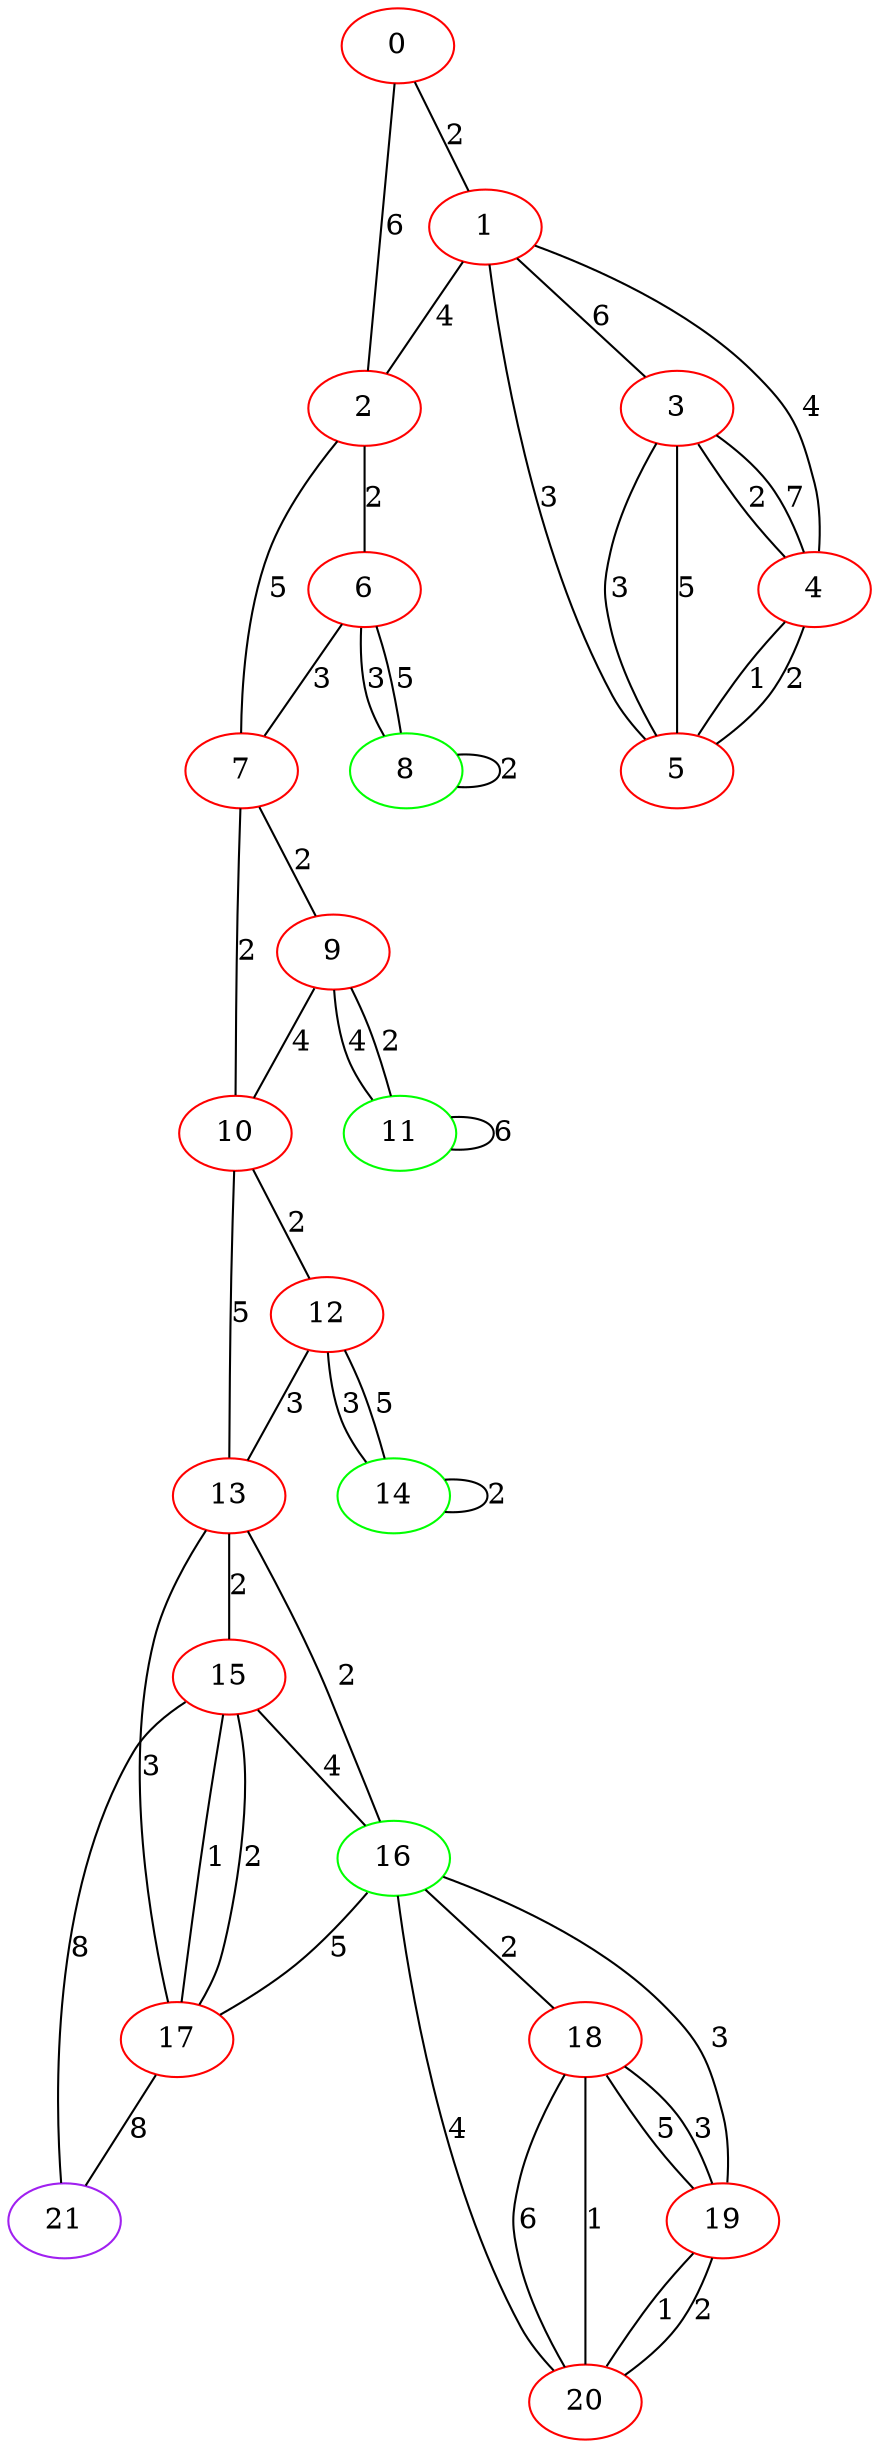 graph "" {
0 [color=red, weight=1];
1 [color=red, weight=1];
2 [color=red, weight=1];
3 [color=red, weight=1];
4 [color=red, weight=1];
5 [color=red, weight=1];
6 [color=red, weight=1];
7 [color=red, weight=1];
8 [color=green, weight=2];
9 [color=red, weight=1];
10 [color=red, weight=1];
11 [color=green, weight=2];
12 [color=red, weight=1];
13 [color=red, weight=1];
14 [color=green, weight=2];
15 [color=red, weight=1];
16 [color=green, weight=2];
17 [color=red, weight=1];
18 [color=red, weight=1];
19 [color=red, weight=1];
20 [color=red, weight=1];
21 [color=purple, weight=4];
0 -- 1  [key=0, label=2];
0 -- 2  [key=0, label=6];
1 -- 2  [key=0, label=4];
1 -- 3  [key=0, label=6];
1 -- 4  [key=0, label=4];
1 -- 5  [key=0, label=3];
2 -- 6  [key=0, label=2];
2 -- 7  [key=0, label=5];
3 -- 4  [key=0, label=2];
3 -- 4  [key=1, label=7];
3 -- 5  [key=0, label=3];
3 -- 5  [key=1, label=5];
4 -- 5  [key=0, label=1];
4 -- 5  [key=1, label=2];
6 -- 8  [key=0, label=3];
6 -- 8  [key=1, label=5];
6 -- 7  [key=0, label=3];
7 -- 9  [key=0, label=2];
7 -- 10  [key=0, label=2];
8 -- 8  [key=0, label=2];
9 -- 10  [key=0, label=4];
9 -- 11  [key=0, label=4];
9 -- 11  [key=1, label=2];
10 -- 12  [key=0, label=2];
10 -- 13  [key=0, label=5];
11 -- 11  [key=0, label=6];
12 -- 13  [key=0, label=3];
12 -- 14  [key=0, label=3];
12 -- 14  [key=1, label=5];
13 -- 16  [key=0, label=2];
13 -- 17  [key=0, label=3];
13 -- 15  [key=0, label=2];
14 -- 14  [key=0, label=2];
15 -- 16  [key=0, label=4];
15 -- 17  [key=0, label=1];
15 -- 17  [key=1, label=2];
15 -- 21  [key=0, label=8];
16 -- 17  [key=0, label=5];
16 -- 18  [key=0, label=2];
16 -- 19  [key=0, label=3];
16 -- 20  [key=0, label=4];
17 -- 21  [key=0, label=8];
18 -- 19  [key=0, label=5];
18 -- 19  [key=1, label=3];
18 -- 20  [key=0, label=6];
18 -- 20  [key=1, label=1];
19 -- 20  [key=0, label=1];
19 -- 20  [key=1, label=2];
}
